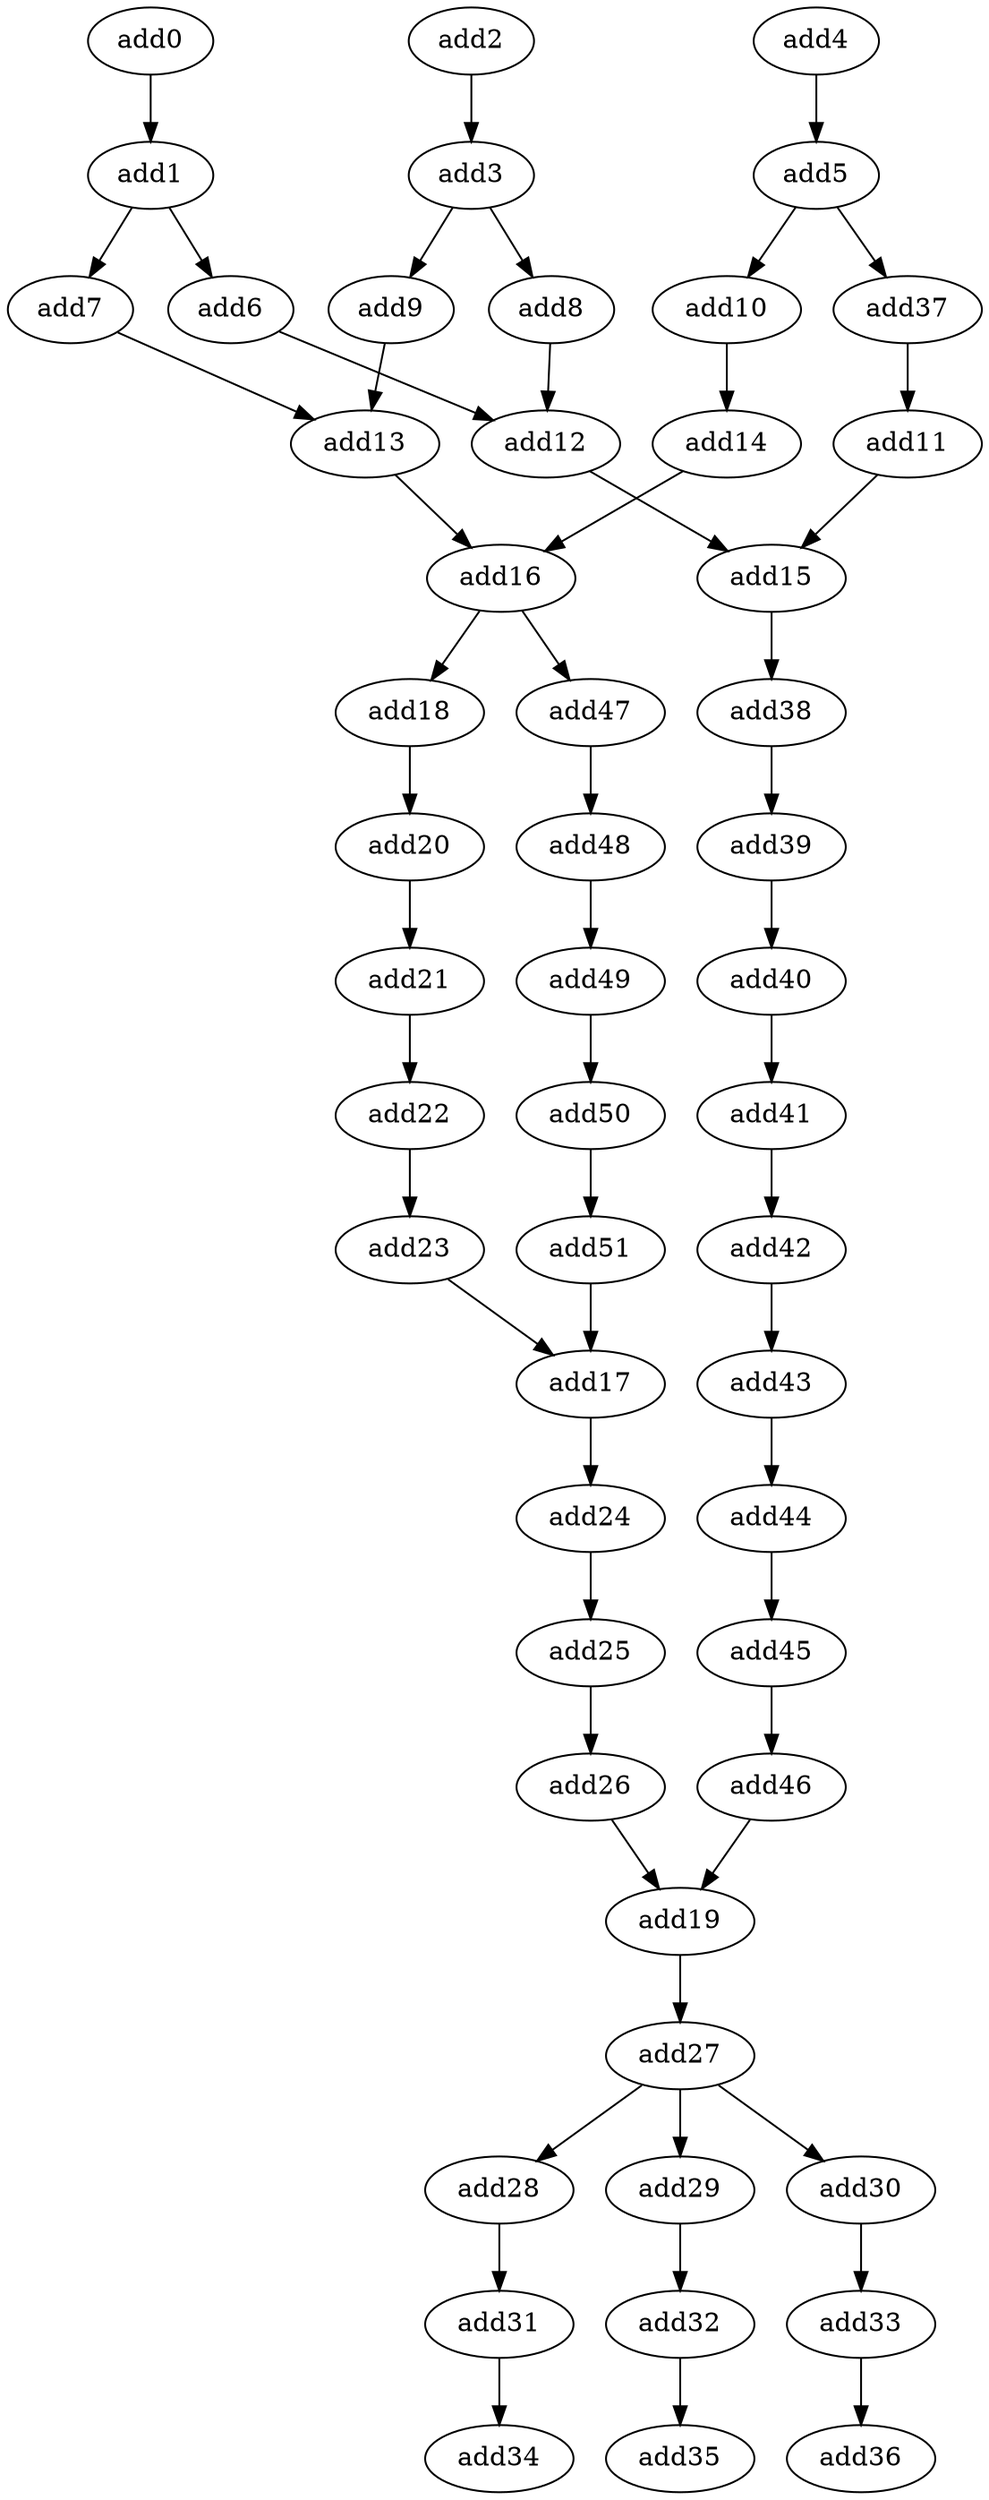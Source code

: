 digraph "G" {
add0 [opcode=add];
add1 [opcode=add];
add6 [opcode=add];
add7 [opcode=add];
add2 [opcode=add];
add3 [opcode=add];
add8 [opcode=add];
add9 [opcode=add];
add4 [opcode=add];
add5 [opcode=add];
add10 [opcode=add];
add11 [opcode=add];
add12 [opcode=add];
add13 [opcode=add];
add14 [opcode=add];
add15 [opcode=add];
add16 [opcode=add];
add19 [opcode=add];
add17 [opcode=add];
add18 [opcode=add];
add24 [opcode=add];
add20 [opcode=add];
add27 [opcode=add];
add21 [opcode=add];
add22 [opcode=add];
add23 [opcode=add];
add25 [opcode=add];
add26 [opcode=add];
add28 [opcode=add];
add29 [opcode=add];
add30 [opcode=add];
add31 [opcode=add];
add32 [opcode=add];
add33 [opcode=add];
add34 [opcode=add];
add35 [opcode=add];
add36 [opcode=add];
add37 [opcode=add];
add38 [opcode=add];
add39 [opcode=add];
add40 [opcode=add];
add41 [opcode=add];
add42 [opcode=add];
add43 [opcode=add];
add44 [opcode=add];
add45 [opcode=add];
add46 [opcode=add];
add47 [opcode=add];
add48 [opcode=add];
add49 [opcode=add];
add50 [opcode=add];
add51 [opcode=add];
add0 -> add1  [key=0];
add1 -> add6  [key=0];
add1 -> add7  [key=0];
add6 -> add12  [key=0];
add7 -> add13  [key=0];
add2 -> add3  [key=0];
add3 -> add8  [key=0];
add3 -> add9  [key=0];
add8 -> add12  [key=0];
add9 -> add13  [key=0];
add4 -> add5  [key=0];
add5 -> add10  [key=0];
add5 -> add37  [key=0];
add10 -> add14  [key=0];
add11 -> add15  [key=0];
add12 -> add15  [key=0];
add13 -> add16  [key=0];
add14 -> add16  [key=0];
add15 -> add38  [key=0];
add16 -> add18  [key=0];
add16 -> add47  [key=0];
add19 -> add27  [key=0];
add17 -> add24  [key=0];
add18 -> add20  [key=0];
add24 -> add25  [key=0];
add20 -> add21  [key=0];
add27 -> add28  [key=0];
add27 -> add29  [key=0];
add27 -> add30  [key=0];
add21 -> add22  [key=0];
add22 -> add23  [key=0];
add23 -> add17  [key=0];
add25 -> add26  [key=0];
add26 -> add19  [key=0];
add28 -> add31  [key=0];
add29 -> add32  [key=0];
add30 -> add33  [key=0];
add31 -> add34  [key=0];
add32 -> add35  [key=0];
add33 -> add36  [key=0];
add37 -> add11  [key=0];
add38 -> add39  [key=0];
add39 -> add40  [key=0];
add40 -> add41  [key=0];
add41 -> add42  [key=0];
add42 -> add43  [key=0];
add43 -> add44  [key=0];
add44 -> add45  [key=0];
add45 -> add46  [key=0];
add46 -> add19  [key=0];
add47 -> add48  [key=0];
add48 -> add49  [key=0];
add49 -> add50  [key=0];
add50 -> add51  [key=0];
add51 -> add17  [key=0];
}
